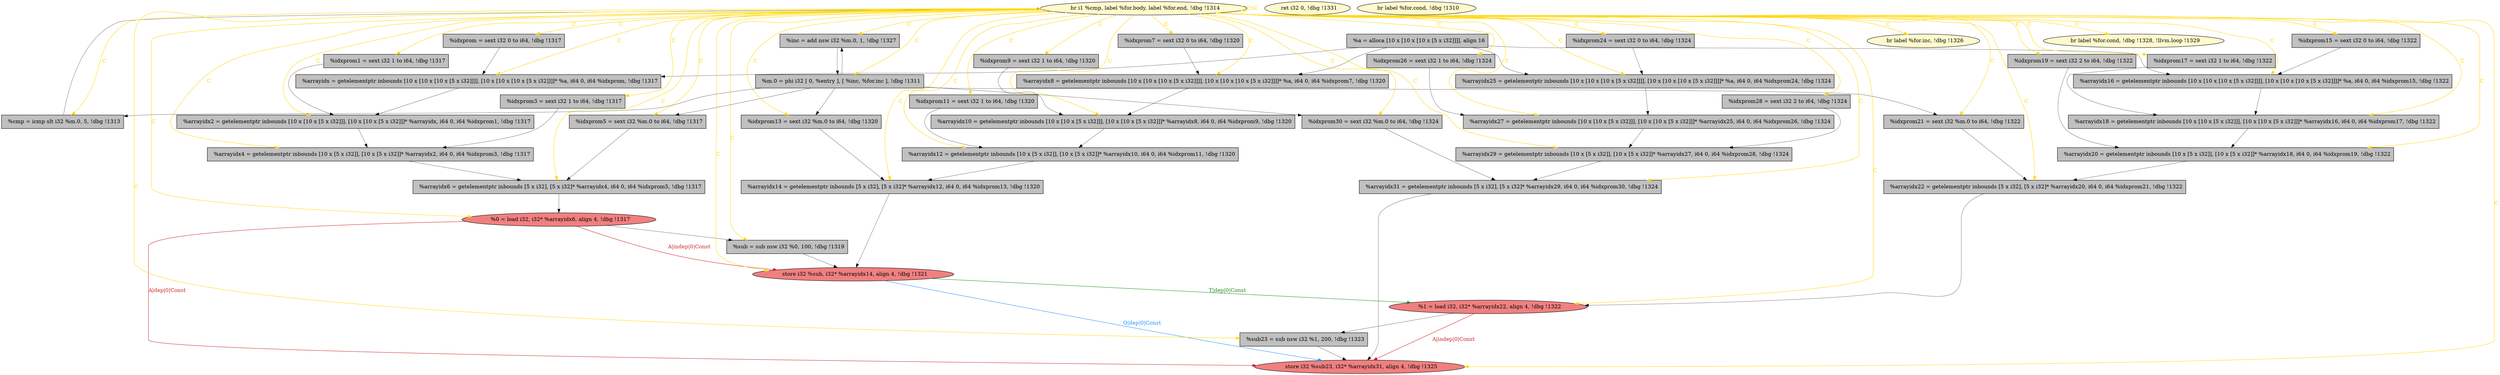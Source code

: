 
digraph G {


node61 [fillcolor=grey,label="  %idxprom19 = sext i32 2 to i64, !dbg !1322",shape=rectangle,style=filled ]
node60 [fillcolor=grey,label="  %sub23 = sub nsw i32 %1, 200, !dbg !1323",shape=rectangle,style=filled ]
node59 [fillcolor=grey,label="  %idxprom9 = sext i32 1 to i64, !dbg !1320",shape=rectangle,style=filled ]
node58 [fillcolor=grey,label="  %idxprom17 = sext i32 1 to i64, !dbg !1322",shape=rectangle,style=filled ]
node55 [fillcolor=grey,label="  %idxprom3 = sext i32 1 to i64, !dbg !1317",shape=rectangle,style=filled ]
node54 [fillcolor=grey,label="  %sub = sub nsw i32 %0, 100, !dbg !1319",shape=rectangle,style=filled ]
node51 [fillcolor=grey,label="  %a = alloca [10 x [10 x [10 x [5 x i32]]]], align 16",shape=rectangle,style=filled ]
node30 [fillcolor=grey,label="  %idxprom26 = sext i32 1 to i64, !dbg !1324",shape=rectangle,style=filled ]
node28 [fillcolor=grey,label="  %arrayidx6 = getelementptr inbounds [5 x i32], [5 x i32]* %arrayidx4, i64 0, i64 %idxprom5, !dbg !1317",shape=rectangle,style=filled ]
node27 [fillcolor=grey,label="  %arrayidx4 = getelementptr inbounds [10 x [5 x i32]], [10 x [5 x i32]]* %arrayidx2, i64 0, i64 %idxprom3, !dbg !1317",shape=rectangle,style=filled ]
node16 [fillcolor=lightcoral,label="  store i32 %sub, i32* %arrayidx14, align 4, !dbg !1321",shape=ellipse,style=filled ]
node15 [fillcolor=grey,label="  %arrayidx25 = getelementptr inbounds [10 x [10 x [10 x [5 x i32]]]], [10 x [10 x [10 x [5 x i32]]]]* %a, i64 0, i64 %idxprom24, !dbg !1324",shape=rectangle,style=filled ]
node25 [fillcolor=grey,label="  %arrayidx10 = getelementptr inbounds [10 x [10 x [5 x i32]]], [10 x [10 x [5 x i32]]]* %arrayidx8, i64 0, i64 %idxprom9, !dbg !1320",shape=rectangle,style=filled ]
node21 [fillcolor=grey,label="  %arrayidx12 = getelementptr inbounds [10 x [5 x i32]], [10 x [5 x i32]]* %arrayidx10, i64 0, i64 %idxprom11, !dbg !1320",shape=rectangle,style=filled ]
node35 [fillcolor=grey,label="  %idxprom30 = sext i32 %m.0 to i64, !dbg !1324",shape=rectangle,style=filled ]
node49 [fillcolor=grey,label="  %arrayidx31 = getelementptr inbounds [5 x i32], [5 x i32]* %arrayidx29, i64 0, i64 %idxprom30, !dbg !1324",shape=rectangle,style=filled ]
node29 [fillcolor=lemonchiffon,label="  ret i32 0, !dbg !1331",shape=ellipse,style=filled ]
node26 [fillcolor=lemonchiffon,label="  br label %for.cond, !dbg !1310",shape=ellipse,style=filled ]
node20 [fillcolor=grey,label="  %arrayidx22 = getelementptr inbounds [5 x i32], [5 x i32]* %arrayidx20, i64 0, i64 %idxprom21, !dbg !1322",shape=rectangle,style=filled ]
node52 [fillcolor=grey,label="  %idxprom13 = sext i32 %m.0 to i64, !dbg !1320",shape=rectangle,style=filled ]
node36 [fillcolor=grey,label="  %inc = add nsw i32 %m.0, 1, !dbg !1327",shape=rectangle,style=filled ]
node23 [fillcolor=grey,label="  %idxprom11 = sext i32 1 to i64, !dbg !1320",shape=rectangle,style=filled ]
node48 [fillcolor=lightcoral,label="  %0 = load i32, i32* %arrayidx6, align 4, !dbg !1317",shape=ellipse,style=filled ]
node17 [fillcolor=grey,label="  %idxprom7 = sext i32 0 to i64, !dbg !1320",shape=rectangle,style=filled ]
node31 [fillcolor=grey,label="  %arrayidx = getelementptr inbounds [10 x [10 x [10 x [5 x i32]]]], [10 x [10 x [10 x [5 x i32]]]]* %a, i64 0, i64 %idxprom, !dbg !1317",shape=rectangle,style=filled ]
node39 [fillcolor=grey,label="  %cmp = icmp slt i32 %m.0, 5, !dbg !1313",shape=rectangle,style=filled ]
node18 [fillcolor=grey,label="  %idxprom24 = sext i32 0 to i64, !dbg !1324",shape=rectangle,style=filled ]
node24 [fillcolor=grey,label="  %arrayidx20 = getelementptr inbounds [10 x [5 x i32]], [10 x [5 x i32]]* %arrayidx18, i64 0, i64 %idxprom19, !dbg !1322",shape=rectangle,style=filled ]
node19 [fillcolor=lightcoral,label="  %1 = load i32, i32* %arrayidx22, align 4, !dbg !1322",shape=ellipse,style=filled ]
node57 [fillcolor=grey,label="  %arrayidx16 = getelementptr inbounds [10 x [10 x [10 x [5 x i32]]]], [10 x [10 x [10 x [5 x i32]]]]* %a, i64 0, i64 %idxprom15, !dbg !1322",shape=rectangle,style=filled ]
node22 [fillcolor=grey,label="  %idxprom21 = sext i32 %m.0 to i64, !dbg !1322",shape=rectangle,style=filled ]
node50 [fillcolor=grey,label="  %arrayidx2 = getelementptr inbounds [10 x [10 x [5 x i32]]], [10 x [10 x [5 x i32]]]* %arrayidx, i64 0, i64 %idxprom1, !dbg !1317",shape=rectangle,style=filled ]
node37 [fillcolor=grey,label="  %arrayidx29 = getelementptr inbounds [10 x [5 x i32]], [10 x [5 x i32]]* %arrayidx27, i64 0, i64 %idxprom28, !dbg !1324",shape=rectangle,style=filled ]
node41 [fillcolor=grey,label="  %arrayidx8 = getelementptr inbounds [10 x [10 x [10 x [5 x i32]]]], [10 x [10 x [10 x [5 x i32]]]]* %a, i64 0, i64 %idxprom7, !dbg !1320",shape=rectangle,style=filled ]
node43 [fillcolor=lemonchiffon,label="  br i1 %cmp, label %for.body, label %for.end, !dbg !1314",shape=ellipse,style=filled ]
node53 [fillcolor=grey,label="  %arrayidx14 = getelementptr inbounds [5 x i32], [5 x i32]* %arrayidx12, i64 0, i64 %idxprom13, !dbg !1320",shape=rectangle,style=filled ]
node33 [fillcolor=grey,label="  %arrayidx27 = getelementptr inbounds [10 x [10 x [5 x i32]]], [10 x [10 x [5 x i32]]]* %arrayidx25, i64 0, i64 %idxprom26, !dbg !1324",shape=rectangle,style=filled ]
node38 [fillcolor=lemonchiffon,label="  br label %for.inc, !dbg !1326",shape=ellipse,style=filled ]
node32 [fillcolor=grey,label="  %m.0 = phi i32 [ 0, %entry ], [ %inc, %for.inc ], !dbg !1311",shape=rectangle,style=filled ]
node40 [fillcolor=grey,label="  %arrayidx18 = getelementptr inbounds [10 x [10 x [5 x i32]]], [10 x [10 x [5 x i32]]]* %arrayidx16, i64 0, i64 %idxprom17, !dbg !1322",shape=rectangle,style=filled ]
node44 [fillcolor=grey,label="  %idxprom5 = sext i32 %m.0 to i64, !dbg !1317",shape=rectangle,style=filled ]
node42 [fillcolor=grey,label="  %idxprom1 = sext i32 1 to i64, !dbg !1317",shape=rectangle,style=filled ]
node45 [fillcolor=lemonchiffon,label="  br label %for.cond, !dbg !1328, !llvm.loop !1329",shape=ellipse,style=filled ]
node56 [fillcolor=grey,label="  %idxprom = sext i32 0 to i64, !dbg !1317",shape=rectangle,style=filled ]
node34 [fillcolor=grey,label="  %idxprom28 = sext i32 2 to i64, !dbg !1324",shape=rectangle,style=filled ]
node46 [fillcolor=lightcoral,label="  store i32 %sub23, i32* %arrayidx31, align 4, !dbg !1325",shape=ellipse,style=filled ]
node47 [fillcolor=grey,label="  %idxprom15 = sext i32 0 to i64, !dbg !1322",shape=rectangle,style=filled ]

node43->node16 [style=solid,color=gold,label="C",penwidth=1.0,fontcolor=gold ]
node43->node28 [style=solid,color=gold,label="C",penwidth=1.0,fontcolor=gold ]
node43->node52 [style=solid,color=gold,label="C",penwidth=1.0,fontcolor=gold ]
node43->node17 [style=solid,color=gold,label="C",penwidth=1.0,fontcolor=gold ]
node43->node45 [style=solid,color=gold,label="C",penwidth=1.0,fontcolor=gold ]
node43->node50 [style=solid,color=gold,label="C",penwidth=1.0,fontcolor=gold ]
node48->node46 [style=solid,color=firebrick3,label="A|dep|0|Const",penwidth=1.0,fontcolor=firebrick3 ]
node43->node31 [style=solid,color=gold,label="C",penwidth=1.0,fontcolor=gold ]
node43->node39 [style=solid,color=gold,label="C",penwidth=1.0,fontcolor=gold ]
node58->node40 [style=solid,color=black,label="",penwidth=0.5,fontcolor=black ]
node16->node19 [style=solid,color=forestgreen,label="T|dep|0|Const",penwidth=1.0,fontcolor=forestgreen ]
node16->node46 [style=solid,color=dodgerblue,label="O|dep|0|Const",penwidth=1.0,fontcolor=dodgerblue ]
node27->node28 [style=solid,color=black,label="",penwidth=0.5,fontcolor=black ]
node43->node54 [style=solid,color=gold,label="C",penwidth=1.0,fontcolor=gold ]
node28->node48 [style=solid,color=black,label="",penwidth=0.5,fontcolor=black ]
node32->node52 [style=solid,color=black,label="",penwidth=0.5,fontcolor=black ]
node30->node33 [style=solid,color=black,label="",penwidth=0.5,fontcolor=black ]
node43->node55 [style=solid,color=gold,label="C",penwidth=1.0,fontcolor=gold ]
node43->node49 [style=solid,color=gold,label="C",penwidth=1.0,fontcolor=gold ]
node52->node53 [style=solid,color=black,label="",penwidth=0.5,fontcolor=black ]
node32->node39 [style=solid,color=black,label="",penwidth=0.5,fontcolor=black ]
node60->node46 [style=solid,color=black,label="",penwidth=0.5,fontcolor=black ]
node43->node30 [style=solid,color=gold,label="C",penwidth=1.0,fontcolor=gold ]
node43->node56 [style=solid,color=gold,label="C",penwidth=1.0,fontcolor=gold ]
node43->node33 [style=solid,color=gold,label="C",penwidth=1.0,fontcolor=gold ]
node36->node32 [style=solid,color=black,label="",penwidth=0.5,fontcolor=black ]
node33->node37 [style=solid,color=black,label="",penwidth=0.5,fontcolor=black ]
node43->node35 [style=solid,color=gold,label="C",penwidth=1.0,fontcolor=gold ]
node42->node50 [style=solid,color=black,label="",penwidth=0.5,fontcolor=black ]
node43->node38 [style=solid,color=gold,label="C",penwidth=1.0,fontcolor=gold ]
node43->node32 [style=solid,color=gold,label="C",penwidth=1.0,fontcolor=gold ]
node43->node19 [style=solid,color=gold,label="C",penwidth=1.0,fontcolor=gold ]
node43->node24 [style=solid,color=gold,label="C",penwidth=1.0,fontcolor=gold ]
node34->node37 [style=solid,color=black,label="",penwidth=0.5,fontcolor=black ]
node43->node44 [style=solid,color=gold,label="C",penwidth=1.0,fontcolor=gold ]
node43->node61 [style=solid,color=gold,label="C",penwidth=1.0,fontcolor=gold ]
node57->node40 [style=solid,color=black,label="",penwidth=0.5,fontcolor=black ]
node37->node49 [style=solid,color=black,label="",penwidth=0.5,fontcolor=black ]
node43->node40 [style=solid,color=gold,label="C",penwidth=1.0,fontcolor=gold ]
node50->node27 [style=solid,color=black,label="",penwidth=0.5,fontcolor=black ]
node35->node49 [style=solid,color=black,label="",penwidth=0.5,fontcolor=black ]
node55->node27 [style=solid,color=black,label="",penwidth=0.5,fontcolor=black ]
node59->node25 [style=solid,color=black,label="",penwidth=0.5,fontcolor=black ]
node43->node23 [style=solid,color=gold,label="C",penwidth=1.0,fontcolor=gold ]
node43->node15 [style=solid,color=gold,label="C",penwidth=1.0,fontcolor=gold ]
node32->node35 [style=solid,color=black,label="",penwidth=0.5,fontcolor=black ]
node43->node58 [style=solid,color=gold,label="C",penwidth=1.0,fontcolor=gold ]
node41->node25 [style=solid,color=black,label="",penwidth=0.5,fontcolor=black ]
node43->node20 [style=solid,color=gold,label="C",penwidth=1.0,fontcolor=gold ]
node40->node24 [style=solid,color=black,label="",penwidth=0.5,fontcolor=black ]
node19->node60 [style=solid,color=black,label="",penwidth=0.5,fontcolor=black ]
node43->node43 [style=solid,color=gold,label="C",penwidth=1.0,fontcolor=gold ]
node43->node41 [style=solid,color=gold,label="C",penwidth=1.0,fontcolor=gold ]
node43->node21 [style=solid,color=gold,label="C",penwidth=1.0,fontcolor=gold ]
node43->node47 [style=solid,color=gold,label="C",penwidth=1.0,fontcolor=gold ]
node43->node18 [style=solid,color=gold,label="C",penwidth=1.0,fontcolor=gold ]
node47->node57 [style=solid,color=black,label="",penwidth=0.5,fontcolor=black ]
node17->node41 [style=solid,color=black,label="",penwidth=0.5,fontcolor=black ]
node31->node50 [style=solid,color=black,label="",penwidth=0.5,fontcolor=black ]
node23->node21 [style=solid,color=black,label="",penwidth=0.5,fontcolor=black ]
node43->node59 [style=solid,color=gold,label="C",penwidth=1.0,fontcolor=gold ]
node18->node15 [style=solid,color=black,label="",penwidth=0.5,fontcolor=black ]
node49->node46 [style=solid,color=black,label="",penwidth=0.5,fontcolor=black ]
node51->node31 [style=solid,color=black,label="",penwidth=0.5,fontcolor=black ]
node43->node36 [style=solid,color=gold,label="C",penwidth=1.0,fontcolor=gold ]
node25->node21 [style=solid,color=black,label="",penwidth=0.5,fontcolor=black ]
node61->node24 [style=solid,color=black,label="",penwidth=0.5,fontcolor=black ]
node43->node34 [style=solid,color=gold,label="C",penwidth=1.0,fontcolor=gold ]
node54->node16 [style=solid,color=black,label="",penwidth=0.5,fontcolor=black ]
node21->node53 [style=solid,color=black,label="",penwidth=0.5,fontcolor=black ]
node43->node25 [style=solid,color=gold,label="C",penwidth=1.0,fontcolor=gold ]
node43->node48 [style=solid,color=gold,label="C",penwidth=1.0,fontcolor=gold ]
node32->node44 [style=solid,color=black,label="",penwidth=0.5,fontcolor=black ]
node43->node53 [style=solid,color=gold,label="C",penwidth=1.0,fontcolor=gold ]
node32->node36 [style=solid,color=black,label="",penwidth=0.5,fontcolor=black ]
node43->node27 [style=solid,color=gold,label="C",penwidth=1.0,fontcolor=gold ]
node43->node37 [style=solid,color=gold,label="C",penwidth=1.0,fontcolor=gold ]
node22->node20 [style=solid,color=black,label="",penwidth=0.5,fontcolor=black ]
node43->node57 [style=solid,color=gold,label="C",penwidth=1.0,fontcolor=gold ]
node48->node54 [style=solid,color=black,label="",penwidth=0.5,fontcolor=black ]
node20->node19 [style=solid,color=black,label="",penwidth=0.5,fontcolor=black ]
node51->node41 [style=solid,color=black,label="",penwidth=0.5,fontcolor=black ]
node43->node60 [style=solid,color=gold,label="C",penwidth=1.0,fontcolor=gold ]
node39->node43 [style=solid,color=black,label="",penwidth=0.5,fontcolor=black ]
node32->node22 [style=solid,color=black,label="",penwidth=0.5,fontcolor=black ]
node43->node46 [style=solid,color=gold,label="C",penwidth=1.0,fontcolor=gold ]
node51->node15 [style=solid,color=black,label="",penwidth=0.5,fontcolor=black ]
node24->node20 [style=solid,color=black,label="",penwidth=0.5,fontcolor=black ]
node51->node57 [style=solid,color=black,label="",penwidth=0.5,fontcolor=black ]
node15->node33 [style=solid,color=black,label="",penwidth=0.5,fontcolor=black ]
node48->node16 [style=solid,color=firebrick3,label="A|indep|0|Const",penwidth=1.0,fontcolor=firebrick3 ]
node19->node46 [style=solid,color=firebrick3,label="A|indep|0|Const",penwidth=1.0,fontcolor=firebrick3 ]
node56->node31 [style=solid,color=black,label="",penwidth=0.5,fontcolor=black ]
node53->node16 [style=solid,color=black,label="",penwidth=0.5,fontcolor=black ]
node43->node42 [style=solid,color=gold,label="C",penwidth=1.0,fontcolor=gold ]
node43->node22 [style=solid,color=gold,label="C",penwidth=1.0,fontcolor=gold ]
node44->node28 [style=solid,color=black,label="",penwidth=0.5,fontcolor=black ]


}
